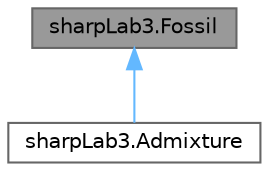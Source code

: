 digraph "sharpLab3.Fossil"
{
 // LATEX_PDF_SIZE
  bgcolor="transparent";
  edge [fontname=Helvetica,fontsize=10,labelfontname=Helvetica,labelfontsize=10];
  node [fontname=Helvetica,fontsize=10,shape=box,height=0.2,width=0.4];
  Node1 [id="Node000001",label="sharpLab3.Fossil",height=0.2,width=0.4,color="gray40", fillcolor="grey60", style="filled", fontcolor="black",tooltip="Класс Полезное ископаемое"];
  Node1 -> Node2 [id="edge1_Node000001_Node000002",dir="back",color="steelblue1",style="solid",tooltip=" "];
  Node2 [id="Node000002",label="sharpLab3.Admixture",height=0.2,width=0.4,color="gray40", fillcolor="white", style="filled",URL="$classsharp_lab3_1_1_admixture.html",tooltip="Примеси в ископаемом. Класс наследуется от Fossil inherit Fossil."];
}
